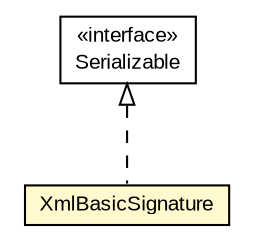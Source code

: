 #!/usr/local/bin/dot
#
# Class diagram 
# Generated by UMLGraph version R5_6-24-gf6e263 (http://www.umlgraph.org/)
#

digraph G {
	edge [fontname="arial",fontsize=10,labelfontname="arial",labelfontsize=10];
	node [fontname="arial",fontsize=10,shape=plaintext];
	nodesep=0.25;
	ranksep=0.5;
	// eu.europa.esig.dss.jaxb.diagnostic.XmlBasicSignature
	c796178 [label=<<table title="eu.europa.esig.dss.jaxb.diagnostic.XmlBasicSignature" border="0" cellborder="1" cellspacing="0" cellpadding="2" port="p" bgcolor="lemonChiffon" href="./XmlBasicSignature.html">
		<tr><td><table border="0" cellspacing="0" cellpadding="1">
<tr><td align="center" balign="center"> XmlBasicSignature </td></tr>
		</table></td></tr>
		</table>>, URL="./XmlBasicSignature.html", fontname="arial", fontcolor="black", fontsize=10.0];
	//eu.europa.esig.dss.jaxb.diagnostic.XmlBasicSignature implements java.io.Serializable
	c796702:p -> c796178:p [dir=back,arrowtail=empty,style=dashed];
	// java.io.Serializable
	c796702 [label=<<table title="java.io.Serializable" border="0" cellborder="1" cellspacing="0" cellpadding="2" port="p" href="http://java.sun.com/j2se/1.4.2/docs/api/java/io/Serializable.html">
		<tr><td><table border="0" cellspacing="0" cellpadding="1">
<tr><td align="center" balign="center"> &#171;interface&#187; </td></tr>
<tr><td align="center" balign="center"> Serializable </td></tr>
		</table></td></tr>
		</table>>, URL="http://java.sun.com/j2se/1.4.2/docs/api/java/io/Serializable.html", fontname="arial", fontcolor="black", fontsize=10.0];
}

